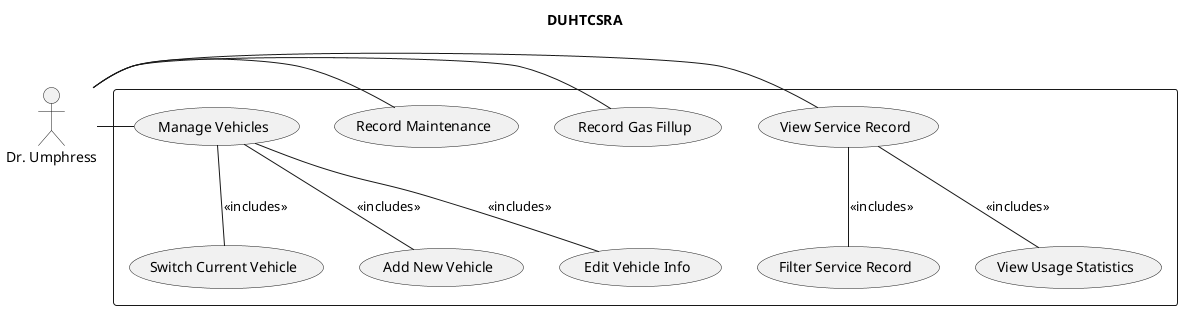 @startuml
title DUHTCSRA

actor "Dr. Umphress" as User
rectangle {

    usecase (Record Gas Fillup) as RGF
    usecase (Record Maintenance) as RM

    usecase (View Service Record) as VSR
    usecase (Filter Service Record) as FSR
    usecase (View Usage Statistics) as VUS

    usecase (Manage Vehicles) as MV
    usecase (Switch Current Vehicle) as SV
    usecase (Add New Vehicle) as ANV
    usecase (Edit Vehicle Info) as EVI

    User - VSR
    VSR -- FSR: <<includes>>
    VSR -- VUS: <<includes>>

    User - RGF
    User - RM

    User - MV
    MV -- SV: <<includes>>
    MV -- ANV: <<includes>>
    MV -- EVI: <<includes>>
}
@enduml